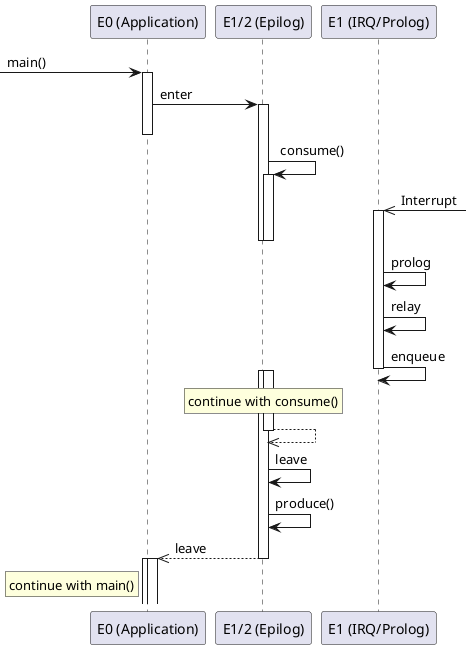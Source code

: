 //draw the epilogue prologue for the implementent software as a sequence diagram

@startuml

participant "E0 (Application)" as App
participant "E1/2 (Epilog)" as Epi
participant "E1 (IRQ/Prolog)" as Int

[-> App ++ : main()
App -> Epi ++ : enter
deactivate App
Epi -> Epi ++ : consume()
Int <<-] ++ : Interrupt
deactivate App
deactivate Epi
deactivate Epi
Int -> Int : prolog
Int -> Int : relay
Int -> Int : enqueue
deactivate Int
activate Epi
activate Epi
rnote over Epi
continue with consume()
endrnote
Epi -->> Epi --
Epi -> Epi : leave
Epi -> Epi : produce()
Epi -->> App : leave
deactivate Epi
activate App
activate App
rnote left of App
continue with main()
endrnote
@enduml
